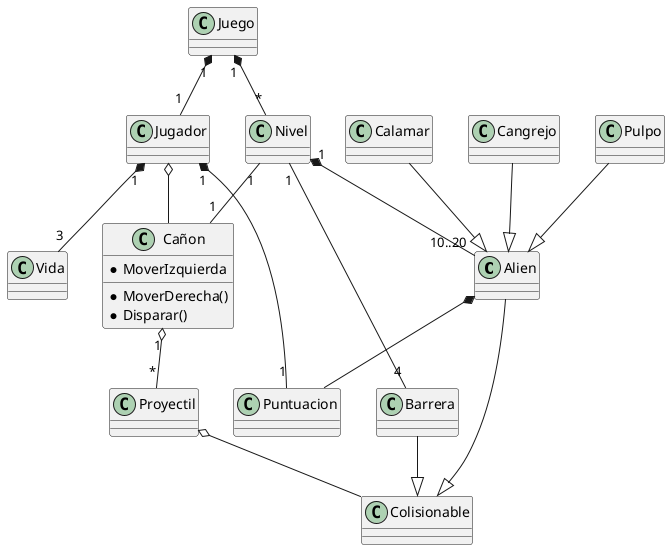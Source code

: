 @startuml space

class Alien 
class Pulpo
class Calamar
class Cangrejo
class Cañon {
    * MoverDerecha()
    * MoverIzquierda
    * Disparar()
}
class Barrera
class Proyectil
class Vida
class Juego
class Puntuacion
class Nivel
class Jugador
class Colisionable

Juego "1" *-- "*" Nivel
Nivel "1" *-- "10..20" Alien
Nivel "1" -- "4" Barrera
Nivel "1" -- "1" Cañon

Jugador o-- Cañon
Jugador "1" *-- "3" Vida
Jugador "1" *-- "1" Puntuacion

Cañon "1" o-- "*" Proyectil

Juego "1" *-- "1" Jugador

Proyectil o-- Colisionable

Barrera --|> Colisionable
Alien --|> Colisionable

Pulpo --|> Alien
Calamar --|> Alien
Cangrejo --|> Alien

Alien *-- Puntuacion 

@enduml